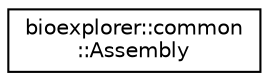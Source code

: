 digraph "Graphical Class Hierarchy"
{
 // LATEX_PDF_SIZE
  edge [fontname="Helvetica",fontsize="10",labelfontname="Helvetica",labelfontsize="10"];
  node [fontname="Helvetica",fontsize="10",shape=record];
  rankdir="LR";
  Node0 [label="bioexplorer::common\l::Assembly",height=0.2,width=0.4,color="black", fillcolor="white", style="filled",URL="$d2/d82/classbioexplorer_1_1common_1_1Assembly.html",tooltip="The Assembly class is a container for biological entities (proteins, membranes, sugars,..."];
}
